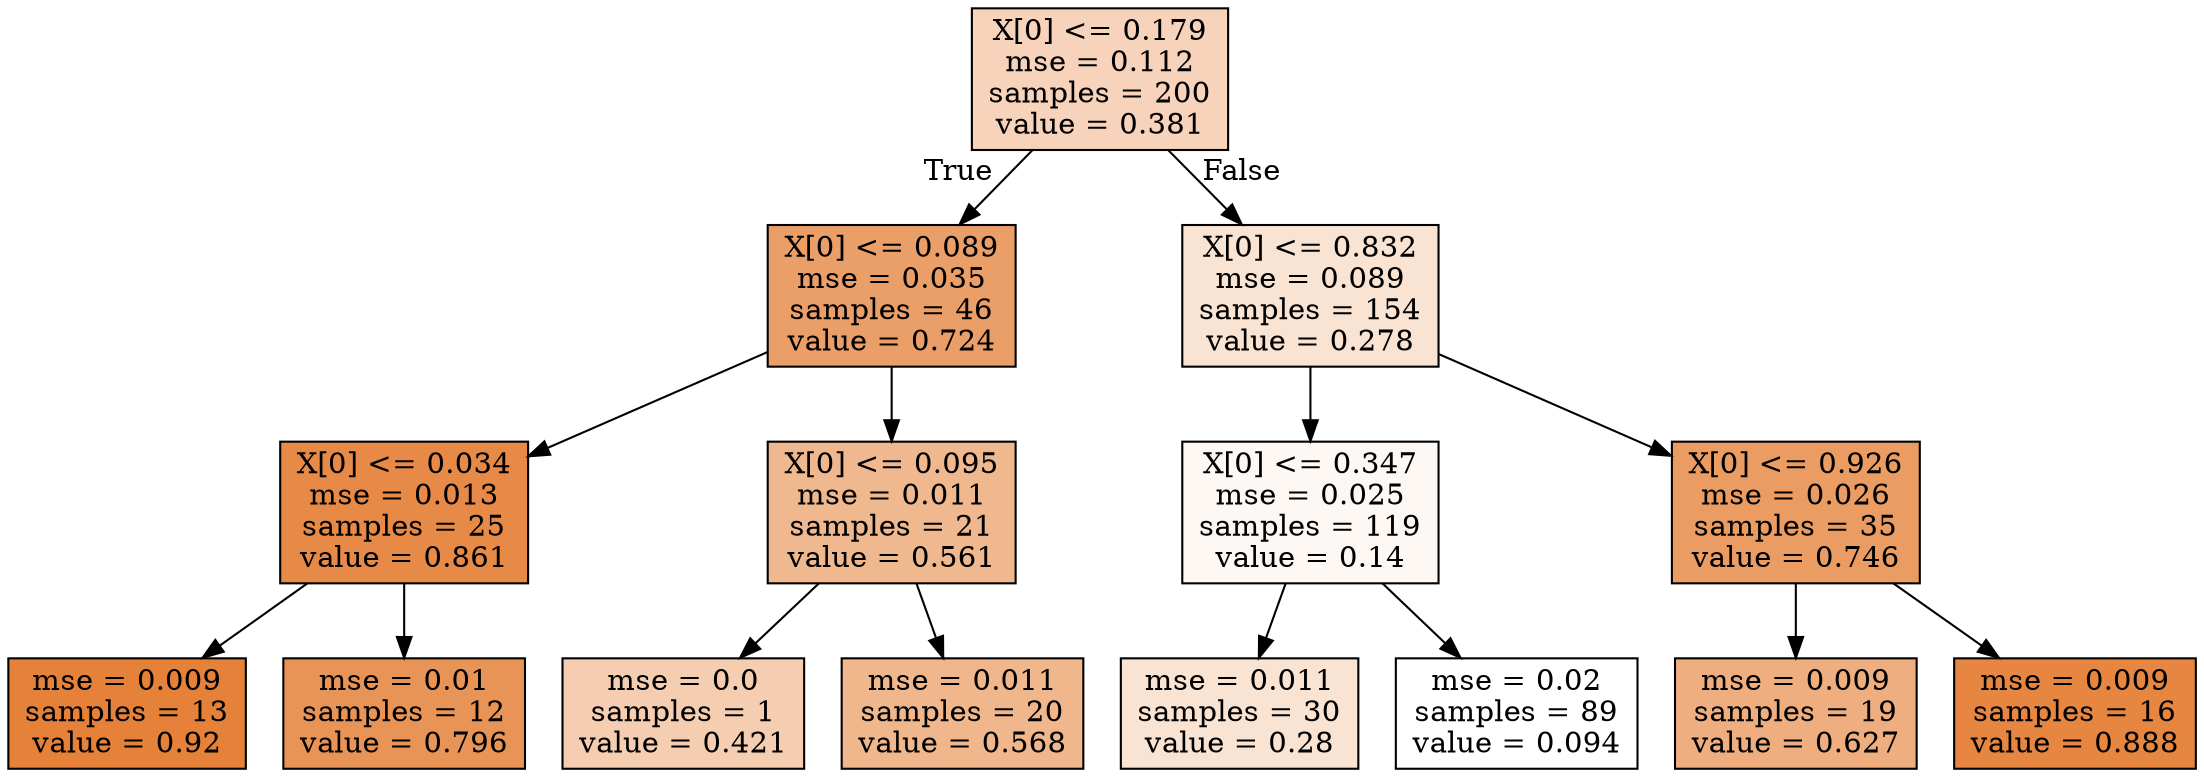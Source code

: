 digraph Tree {
node [shape=box, style="filled", color="black"] ;
0 [label="X[0] <= 0.179\nmse = 0.112\nsamples = 200\nvalue = 0.381", fillcolor="#f6d3ba"] ;
1 [label="X[0] <= 0.089\nmse = 0.035\nsamples = 46\nvalue = 0.724", fillcolor="#eb9f68"] ;
0 -> 1 [labeldistance=2.5, labelangle=45, headlabel="True"] ;
2 [label="X[0] <= 0.034\nmse = 0.013\nsamples = 25\nvalue = 0.861", fillcolor="#e78a47"] ;
1 -> 2 ;
3 [label="mse = 0.009\nsamples = 13\nvalue = 0.92", fillcolor="#e58139"] ;
2 -> 3 ;
4 [label="mse = 0.01\nsamples = 12\nvalue = 0.796", fillcolor="#e99457"] ;
2 -> 4 ;
5 [label="X[0] <= 0.095\nmse = 0.011\nsamples = 21\nvalue = 0.561", fillcolor="#f0b88f"] ;
1 -> 5 ;
6 [label="mse = 0.0\nsamples = 1\nvalue = 0.421", fillcolor="#f5cdb1"] ;
5 -> 6 ;
7 [label="mse = 0.011\nsamples = 20\nvalue = 0.568", fillcolor="#f0b78d"] ;
5 -> 7 ;
8 [label="X[0] <= 0.832\nmse = 0.089\nsamples = 154\nvalue = 0.278", fillcolor="#f9e3d3"] ;
0 -> 8 [labeldistance=2.5, labelangle=-45, headlabel="False"] ;
9 [label="X[0] <= 0.347\nmse = 0.025\nsamples = 119\nvalue = 0.14", fillcolor="#fef8f4"] ;
8 -> 9 ;
10 [label="mse = 0.011\nsamples = 30\nvalue = 0.28", fillcolor="#f9e3d2"] ;
9 -> 10 ;
11 [label="mse = 0.02\nsamples = 89\nvalue = 0.094", fillcolor="#ffffff"] ;
9 -> 11 ;
12 [label="X[0] <= 0.926\nmse = 0.026\nsamples = 35\nvalue = 0.746", fillcolor="#ea9c63"] ;
8 -> 12 ;
13 [label="mse = 0.009\nsamples = 19\nvalue = 0.627", fillcolor="#eeae7f"] ;
12 -> 13 ;
14 [label="mse = 0.009\nsamples = 16\nvalue = 0.888", fillcolor="#e68641"] ;
12 -> 14 ;
}